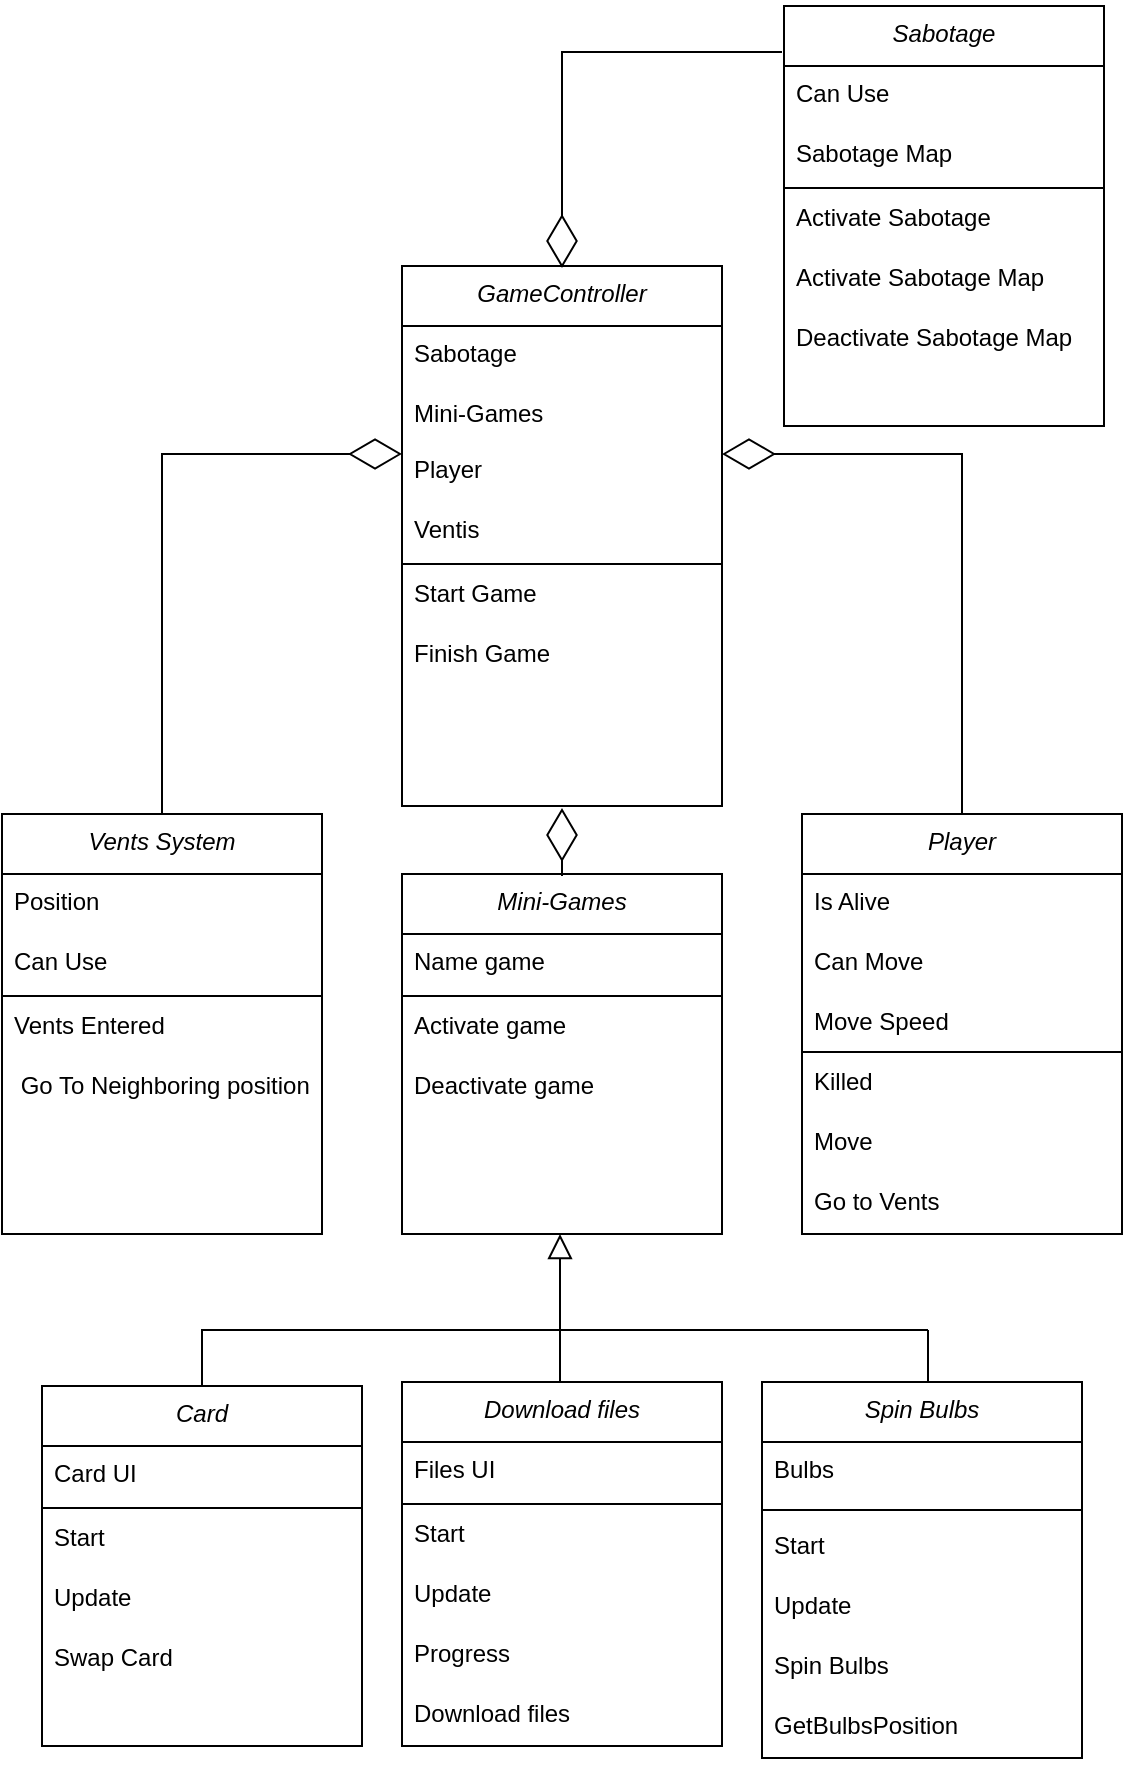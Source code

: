 <mxfile version="20.5.3"><diagram id="eXf8_Mcgz9eBEPbD9fVX" name="Page-1"><mxGraphModel dx="893" dy="2342" grid="1" gridSize="10" guides="1" tooltips="1" connect="1" arrows="1" fold="1" page="1" pageScale="1" pageWidth="827" pageHeight="1169" math="0" shadow="0"><root><mxCell id="0"/><mxCell id="1" parent="0"/><mxCell id="aCd_Epq7p-GeWAb1ItOq-1" value="Mini-Games" style="swimlane;fontStyle=2;align=center;verticalAlign=top;childLayout=stackLayout;horizontal=1;startSize=30;horizontalStack=0;resizeParent=1;resizeLast=0;collapsible=1;marginBottom=0;rounded=0;shadow=0;strokeWidth=1;" vertex="1" parent="1"><mxGeometry x="1110" y="-706" width="160" height="180" as="geometry"><mxRectangle x="230" y="140" width="160" height="26" as="alternateBounds"/></mxGeometry></mxCell><mxCell id="aCd_Epq7p-GeWAb1ItOq-2" value="Name game" style="text;align=left;verticalAlign=top;spacingLeft=4;spacingRight=4;overflow=hidden;rotatable=0;points=[[0,0.5],[1,0.5]];portConstraint=eastwest;" vertex="1" parent="aCd_Epq7p-GeWAb1ItOq-1"><mxGeometry y="30" width="160" height="30" as="geometry"/></mxCell><mxCell id="aCd_Epq7p-GeWAb1ItOq-5" value="" style="line;html=1;strokeWidth=1;align=left;verticalAlign=middle;spacingTop=-1;spacingLeft=3;spacingRight=3;rotatable=0;labelPosition=right;points=[];portConstraint=eastwest;" vertex="1" parent="aCd_Epq7p-GeWAb1ItOq-1"><mxGeometry y="60" width="160" height="2" as="geometry"/></mxCell><mxCell id="aCd_Epq7p-GeWAb1ItOq-6" value="Activate game" style="text;align=left;verticalAlign=top;spacingLeft=4;spacingRight=4;overflow=hidden;rotatable=0;points=[[0,0.5],[1,0.5]];portConstraint=eastwest;" vertex="1" parent="aCd_Epq7p-GeWAb1ItOq-1"><mxGeometry y="62" width="160" height="30" as="geometry"/></mxCell><mxCell id="aCd_Epq7p-GeWAb1ItOq-7" value="Deactivate game" style="text;align=left;verticalAlign=top;spacingLeft=4;spacingRight=4;overflow=hidden;rotatable=0;points=[[0,0.5],[1,0.5]];portConstraint=eastwest;" vertex="1" parent="aCd_Epq7p-GeWAb1ItOq-1"><mxGeometry y="92" width="160" height="30" as="geometry"/></mxCell><mxCell id="aCd_Epq7p-GeWAb1ItOq-43" value="Card" style="swimlane;fontStyle=2;align=center;verticalAlign=top;childLayout=stackLayout;horizontal=1;startSize=30;horizontalStack=0;resizeParent=1;resizeLast=0;collapsible=1;marginBottom=0;rounded=0;shadow=0;strokeWidth=1;" vertex="1" parent="1"><mxGeometry x="930" y="-450" width="160" height="180" as="geometry"><mxRectangle x="230" y="140" width="160" height="26" as="alternateBounds"/></mxGeometry></mxCell><mxCell id="aCd_Epq7p-GeWAb1ItOq-44" value="Card UI" style="text;align=left;verticalAlign=top;spacingLeft=4;spacingRight=4;overflow=hidden;rotatable=0;points=[[0,0.5],[1,0.5]];portConstraint=eastwest;" vertex="1" parent="aCd_Epq7p-GeWAb1ItOq-43"><mxGeometry y="30" width="160" height="30" as="geometry"/></mxCell><mxCell id="aCd_Epq7p-GeWAb1ItOq-45" value="" style="line;html=1;strokeWidth=1;align=left;verticalAlign=middle;spacingTop=-1;spacingLeft=3;spacingRight=3;rotatable=0;labelPosition=right;points=[];portConstraint=eastwest;" vertex="1" parent="aCd_Epq7p-GeWAb1ItOq-43"><mxGeometry y="60" width="160" height="2" as="geometry"/></mxCell><mxCell id="aCd_Epq7p-GeWAb1ItOq-46" value="Start" style="text;align=left;verticalAlign=top;spacingLeft=4;spacingRight=4;overflow=hidden;rotatable=0;points=[[0,0.5],[1,0.5]];portConstraint=eastwest;" vertex="1" parent="aCd_Epq7p-GeWAb1ItOq-43"><mxGeometry y="62" width="160" height="30" as="geometry"/></mxCell><mxCell id="aCd_Epq7p-GeWAb1ItOq-47" value="Update" style="text;align=left;verticalAlign=top;spacingLeft=4;spacingRight=4;overflow=hidden;rotatable=0;points=[[0,0.5],[1,0.5]];portConstraint=eastwest;" vertex="1" parent="aCd_Epq7p-GeWAb1ItOq-43"><mxGeometry y="92" width="160" height="30" as="geometry"/></mxCell><mxCell id="aCd_Epq7p-GeWAb1ItOq-48" value="Swap Card" style="text;align=left;verticalAlign=top;spacingLeft=4;spacingRight=4;overflow=hidden;rotatable=0;points=[[0,0.5],[1,0.5]];portConstraint=eastwest;" vertex="1" parent="aCd_Epq7p-GeWAb1ItOq-43"><mxGeometry y="122" width="160" height="30" as="geometry"/></mxCell><mxCell id="aCd_Epq7p-GeWAb1ItOq-50" value="Download files" style="swimlane;fontStyle=2;align=center;verticalAlign=top;childLayout=stackLayout;horizontal=1;startSize=30;horizontalStack=0;resizeParent=1;resizeLast=0;collapsible=1;marginBottom=0;rounded=0;shadow=0;strokeWidth=1;" vertex="1" parent="1"><mxGeometry x="1110" y="-452" width="160" height="182" as="geometry"><mxRectangle x="230" y="140" width="160" height="26" as="alternateBounds"/></mxGeometry></mxCell><mxCell id="aCd_Epq7p-GeWAb1ItOq-51" value="Files UI" style="text;align=left;verticalAlign=top;spacingLeft=4;spacingRight=4;overflow=hidden;rotatable=0;points=[[0,0.5],[1,0.5]];portConstraint=eastwest;" vertex="1" parent="aCd_Epq7p-GeWAb1ItOq-50"><mxGeometry y="30" width="160" height="30" as="geometry"/></mxCell><mxCell id="aCd_Epq7p-GeWAb1ItOq-52" value="" style="line;html=1;strokeWidth=1;align=left;verticalAlign=middle;spacingTop=-1;spacingLeft=3;spacingRight=3;rotatable=0;labelPosition=right;points=[];portConstraint=eastwest;" vertex="1" parent="aCd_Epq7p-GeWAb1ItOq-50"><mxGeometry y="60" width="160" height="2" as="geometry"/></mxCell><mxCell id="aCd_Epq7p-GeWAb1ItOq-53" value="Start" style="text;align=left;verticalAlign=top;spacingLeft=4;spacingRight=4;overflow=hidden;rotatable=0;points=[[0,0.5],[1,0.5]];portConstraint=eastwest;" vertex="1" parent="aCd_Epq7p-GeWAb1ItOq-50"><mxGeometry y="62" width="160" height="30" as="geometry"/></mxCell><mxCell id="aCd_Epq7p-GeWAb1ItOq-54" value="Update" style="text;align=left;verticalAlign=top;spacingLeft=4;spacingRight=4;overflow=hidden;rotatable=0;points=[[0,0.5],[1,0.5]];portConstraint=eastwest;" vertex="1" parent="aCd_Epq7p-GeWAb1ItOq-50"><mxGeometry y="92" width="160" height="30" as="geometry"/></mxCell><mxCell id="aCd_Epq7p-GeWAb1ItOq-55" value="Progress" style="text;align=left;verticalAlign=top;spacingLeft=4;spacingRight=4;overflow=hidden;rotatable=0;points=[[0,0.5],[1,0.5]];portConstraint=eastwest;" vertex="1" parent="aCd_Epq7p-GeWAb1ItOq-50"><mxGeometry y="122" width="160" height="30" as="geometry"/></mxCell><mxCell id="aCd_Epq7p-GeWAb1ItOq-56" value="Download files&#xa;" style="text;align=left;verticalAlign=top;spacingLeft=4;spacingRight=4;overflow=hidden;rotatable=0;points=[[0,0.5],[1,0.5]];portConstraint=eastwest;" vertex="1" parent="aCd_Epq7p-GeWAb1ItOq-50"><mxGeometry y="152" width="160" height="30" as="geometry"/></mxCell><mxCell id="aCd_Epq7p-GeWAb1ItOq-57" value="Spin Bulbs" style="swimlane;fontStyle=2;align=center;verticalAlign=top;childLayout=stackLayout;horizontal=1;startSize=30;horizontalStack=0;resizeParent=1;resizeLast=0;collapsible=1;marginBottom=0;rounded=0;shadow=0;strokeWidth=1;" vertex="1" parent="1"><mxGeometry x="1290" y="-452" width="160" height="188" as="geometry"><mxRectangle x="230" y="140" width="160" height="26" as="alternateBounds"/></mxGeometry></mxCell><mxCell id="aCd_Epq7p-GeWAb1ItOq-58" value="Bulbs" style="text;align=left;verticalAlign=top;spacingLeft=4;spacingRight=4;overflow=hidden;rotatable=0;points=[[0,0.5],[1,0.5]];portConstraint=eastwest;" vertex="1" parent="aCd_Epq7p-GeWAb1ItOq-57"><mxGeometry y="30" width="160" height="30" as="geometry"/></mxCell><mxCell id="aCd_Epq7p-GeWAb1ItOq-61" value="" style="line;html=1;strokeWidth=1;align=left;verticalAlign=middle;spacingTop=-1;spacingLeft=3;spacingRight=3;rotatable=0;labelPosition=right;points=[];portConstraint=eastwest;" vertex="1" parent="aCd_Epq7p-GeWAb1ItOq-57"><mxGeometry y="60" width="160" height="8" as="geometry"/></mxCell><mxCell id="aCd_Epq7p-GeWAb1ItOq-63" value="Start" style="text;align=left;verticalAlign=top;spacingLeft=4;spacingRight=4;overflow=hidden;rotatable=0;points=[[0,0.5],[1,0.5]];portConstraint=eastwest;" vertex="1" parent="aCd_Epq7p-GeWAb1ItOq-57"><mxGeometry y="68" width="160" height="30" as="geometry"/></mxCell><mxCell id="aCd_Epq7p-GeWAb1ItOq-64" value="Update" style="text;align=left;verticalAlign=top;spacingLeft=4;spacingRight=4;overflow=hidden;rotatable=0;points=[[0,0.5],[1,0.5]];portConstraint=eastwest;" vertex="1" parent="aCd_Epq7p-GeWAb1ItOq-57"><mxGeometry y="98" width="160" height="30" as="geometry"/></mxCell><mxCell id="aCd_Epq7p-GeWAb1ItOq-65" value="Spin Bulbs" style="text;align=left;verticalAlign=top;spacingLeft=4;spacingRight=4;overflow=hidden;rotatable=0;points=[[0,0.5],[1,0.5]];portConstraint=eastwest;" vertex="1" parent="aCd_Epq7p-GeWAb1ItOq-57"><mxGeometry y="128" width="160" height="30" as="geometry"/></mxCell><mxCell id="aCd_Epq7p-GeWAb1ItOq-107" value="GetBulbsPosition" style="text;align=left;verticalAlign=top;spacingLeft=4;spacingRight=4;overflow=hidden;rotatable=0;points=[[0,0.5],[1,0.5]];portConstraint=eastwest;" vertex="1" parent="aCd_Epq7p-GeWAb1ItOq-57"><mxGeometry y="158" width="160" height="30" as="geometry"/></mxCell><mxCell id="aCd_Epq7p-GeWAb1ItOq-66" value="GameController" style="swimlane;fontStyle=2;align=center;verticalAlign=top;childLayout=stackLayout;horizontal=1;startSize=30;horizontalStack=0;resizeParent=1;resizeLast=0;collapsible=1;marginBottom=0;rounded=0;shadow=0;strokeWidth=1;" vertex="1" parent="1"><mxGeometry x="1110" y="-1010" width="160" height="270" as="geometry"><mxRectangle x="650" y="380" width="160" height="26" as="alternateBounds"/></mxGeometry></mxCell><mxCell id="aCd_Epq7p-GeWAb1ItOq-68" value="Sabotage" style="text;align=left;verticalAlign=top;spacingLeft=4;spacingRight=4;overflow=hidden;rotatable=0;points=[[0,0.5],[1,0.5]];portConstraint=eastwest;rounded=0;shadow=0;html=0;" vertex="1" parent="aCd_Epq7p-GeWAb1ItOq-66"><mxGeometry y="30" width="160" height="30" as="geometry"/></mxCell><mxCell id="aCd_Epq7p-GeWAb1ItOq-69" value="Mini-Games" style="text;align=left;verticalAlign=top;spacingLeft=4;spacingRight=4;overflow=hidden;rotatable=0;points=[[0,0.5],[1,0.5]];portConstraint=eastwest;rounded=0;shadow=0;html=0;" vertex="1" parent="aCd_Epq7p-GeWAb1ItOq-66"><mxGeometry y="60" width="160" height="28" as="geometry"/></mxCell><mxCell id="aCd_Epq7p-GeWAb1ItOq-71" value="Player" style="text;align=left;verticalAlign=top;spacingLeft=4;spacingRight=4;overflow=hidden;rotatable=0;points=[[0,0.5],[1,0.5]];portConstraint=eastwest;" vertex="1" parent="aCd_Epq7p-GeWAb1ItOq-66"><mxGeometry y="88" width="160" height="30" as="geometry"/></mxCell><mxCell id="aCd_Epq7p-GeWAb1ItOq-72" value="Ventis" style="text;align=left;verticalAlign=top;spacingLeft=4;spacingRight=4;overflow=hidden;rotatable=0;points=[[0,0.5],[1,0.5]];portConstraint=eastwest;" vertex="1" parent="aCd_Epq7p-GeWAb1ItOq-66"><mxGeometry y="118" width="160" height="30" as="geometry"/></mxCell><mxCell id="aCd_Epq7p-GeWAb1ItOq-70" value="" style="line;html=1;strokeWidth=1;align=left;verticalAlign=middle;spacingTop=-1;spacingLeft=3;spacingRight=3;rotatable=0;labelPosition=right;points=[];portConstraint=eastwest;" vertex="1" parent="aCd_Epq7p-GeWAb1ItOq-66"><mxGeometry y="148" width="160" height="2" as="geometry"/></mxCell><mxCell id="aCd_Epq7p-GeWAb1ItOq-74" value="Start Game" style="text;align=left;verticalAlign=top;spacingLeft=4;spacingRight=4;overflow=hidden;rotatable=0;points=[[0,0.5],[1,0.5]];portConstraint=eastwest;" vertex="1" parent="aCd_Epq7p-GeWAb1ItOq-66"><mxGeometry y="150" width="160" height="30" as="geometry"/></mxCell><mxCell id="aCd_Epq7p-GeWAb1ItOq-75" value="Finish Game" style="text;align=left;verticalAlign=top;spacingLeft=4;spacingRight=4;overflow=hidden;rotatable=0;points=[[0,0.5],[1,0.5]];portConstraint=eastwest;" vertex="1" parent="aCd_Epq7p-GeWAb1ItOq-66"><mxGeometry y="180" width="160" height="30" as="geometry"/></mxCell><mxCell id="aCd_Epq7p-GeWAb1ItOq-76" value="Player" style="swimlane;fontStyle=2;align=center;verticalAlign=top;childLayout=stackLayout;horizontal=1;startSize=30;horizontalStack=0;resizeParent=1;resizeLast=0;collapsible=1;marginBottom=0;rounded=0;shadow=0;strokeWidth=1;" vertex="1" parent="1"><mxGeometry x="1310" y="-736" width="160" height="210" as="geometry"><mxRectangle x="650" y="380" width="160" height="26" as="alternateBounds"/></mxGeometry></mxCell><mxCell id="aCd_Epq7p-GeWAb1ItOq-77" value="Is Alive" style="text;align=left;verticalAlign=top;spacingLeft=4;spacingRight=4;overflow=hidden;rotatable=0;points=[[0,0.5],[1,0.5]];portConstraint=eastwest;" vertex="1" parent="aCd_Epq7p-GeWAb1ItOq-76"><mxGeometry y="30" width="160" height="30" as="geometry"/></mxCell><mxCell id="aCd_Epq7p-GeWAb1ItOq-78" value="Can Move" style="text;align=left;verticalAlign=top;spacingLeft=4;spacingRight=4;overflow=hidden;rotatable=0;points=[[0,0.5],[1,0.5]];portConstraint=eastwest;rounded=0;shadow=0;html=0;" vertex="1" parent="aCd_Epq7p-GeWAb1ItOq-76"><mxGeometry y="60" width="160" height="30" as="geometry"/></mxCell><mxCell id="aCd_Epq7p-GeWAb1ItOq-79" value="Move Speed" style="text;align=left;verticalAlign=top;spacingLeft=4;spacingRight=4;overflow=hidden;rotatable=0;points=[[0,0.5],[1,0.5]];portConstraint=eastwest;rounded=0;shadow=0;html=0;" vertex="1" parent="aCd_Epq7p-GeWAb1ItOq-76"><mxGeometry y="90" width="160" height="28" as="geometry"/></mxCell><mxCell id="aCd_Epq7p-GeWAb1ItOq-80" value="" style="line;html=1;strokeWidth=1;align=left;verticalAlign=middle;spacingTop=-1;spacingLeft=3;spacingRight=3;rotatable=0;labelPosition=right;points=[];portConstraint=eastwest;" vertex="1" parent="aCd_Epq7p-GeWAb1ItOq-76"><mxGeometry y="118" width="160" height="2" as="geometry"/></mxCell><mxCell id="aCd_Epq7p-GeWAb1ItOq-81" value="Killed" style="text;align=left;verticalAlign=top;spacingLeft=4;spacingRight=4;overflow=hidden;rotatable=0;points=[[0,0.5],[1,0.5]];portConstraint=eastwest;" vertex="1" parent="aCd_Epq7p-GeWAb1ItOq-76"><mxGeometry y="120" width="160" height="30" as="geometry"/></mxCell><mxCell id="aCd_Epq7p-GeWAb1ItOq-82" value="Move" style="text;align=left;verticalAlign=top;spacingLeft=4;spacingRight=4;overflow=hidden;rotatable=0;points=[[0,0.5],[1,0.5]];portConstraint=eastwest;" vertex="1" parent="aCd_Epq7p-GeWAb1ItOq-76"><mxGeometry y="150" width="160" height="30" as="geometry"/></mxCell><mxCell id="aCd_Epq7p-GeWAb1ItOq-83" value="Go to Vents" style="text;align=left;verticalAlign=top;spacingLeft=4;spacingRight=4;overflow=hidden;rotatable=0;points=[[0,0.5],[1,0.5]];portConstraint=eastwest;" vertex="1" parent="aCd_Epq7p-GeWAb1ItOq-76"><mxGeometry y="180" width="160" height="30" as="geometry"/></mxCell><mxCell id="aCd_Epq7p-GeWAb1ItOq-91" value="Vents System" style="swimlane;fontStyle=2;align=center;verticalAlign=top;childLayout=stackLayout;horizontal=1;startSize=30;horizontalStack=0;resizeParent=1;resizeLast=0;collapsible=1;marginBottom=0;rounded=0;shadow=0;strokeWidth=1;" vertex="1" parent="1"><mxGeometry x="910" y="-736" width="160" height="210" as="geometry"><mxRectangle x="650" y="380" width="160" height="26" as="alternateBounds"/></mxGeometry></mxCell><mxCell id="aCd_Epq7p-GeWAb1ItOq-92" value="Position" style="text;align=left;verticalAlign=top;spacingLeft=4;spacingRight=4;overflow=hidden;rotatable=0;points=[[0,0.5],[1,0.5]];portConstraint=eastwest;" vertex="1" parent="aCd_Epq7p-GeWAb1ItOq-91"><mxGeometry y="30" width="160" height="30" as="geometry"/></mxCell><mxCell id="aCd_Epq7p-GeWAb1ItOq-93" value="Can Use" style="text;align=left;verticalAlign=top;spacingLeft=4;spacingRight=4;overflow=hidden;rotatable=0;points=[[0,0.5],[1,0.5]];portConstraint=eastwest;rounded=0;shadow=0;html=0;" vertex="1" parent="aCd_Epq7p-GeWAb1ItOq-91"><mxGeometry y="60" width="160" height="30" as="geometry"/></mxCell><mxCell id="aCd_Epq7p-GeWAb1ItOq-95" value="" style="line;html=1;strokeWidth=1;align=left;verticalAlign=middle;spacingTop=-1;spacingLeft=3;spacingRight=3;rotatable=0;labelPosition=right;points=[];portConstraint=eastwest;" vertex="1" parent="aCd_Epq7p-GeWAb1ItOq-91"><mxGeometry y="90" width="160" height="2" as="geometry"/></mxCell><mxCell id="aCd_Epq7p-GeWAb1ItOq-99" value="Vents Entered" style="text;align=left;verticalAlign=top;spacingLeft=4;spacingRight=4;overflow=hidden;rotatable=0;points=[[0,0.5],[1,0.5]];portConstraint=eastwest;rounded=0;shadow=0;html=0;" vertex="1" parent="aCd_Epq7p-GeWAb1ItOq-91"><mxGeometry y="92" width="160" height="30" as="geometry"/></mxCell><mxCell id="aCd_Epq7p-GeWAb1ItOq-108" value=" Go To Neighboring position" style="text;align=left;verticalAlign=top;spacingLeft=4;spacingRight=4;overflow=hidden;rotatable=0;points=[[0,0.5],[1,0.5]];portConstraint=eastwest;rounded=0;shadow=0;html=0;" vertex="1" parent="aCd_Epq7p-GeWAb1ItOq-91"><mxGeometry y="122" width="160" height="30" as="geometry"/></mxCell><mxCell id="aCd_Epq7p-GeWAb1ItOq-100" value="Sabotage" style="swimlane;fontStyle=2;align=center;verticalAlign=top;childLayout=stackLayout;horizontal=1;startSize=30;horizontalStack=0;resizeParent=1;resizeLast=0;collapsible=1;marginBottom=0;rounded=0;shadow=0;strokeWidth=1;" vertex="1" parent="1"><mxGeometry x="1301" y="-1140" width="160" height="210" as="geometry"><mxRectangle x="650" y="380" width="160" height="26" as="alternateBounds"/></mxGeometry></mxCell><mxCell id="aCd_Epq7p-GeWAb1ItOq-101" value="Can Use" style="text;align=left;verticalAlign=top;spacingLeft=4;spacingRight=4;overflow=hidden;rotatable=0;points=[[0,0.5],[1,0.5]];portConstraint=eastwest;" vertex="1" parent="aCd_Epq7p-GeWAb1ItOq-100"><mxGeometry y="30" width="160" height="30" as="geometry"/></mxCell><mxCell id="aCd_Epq7p-GeWAb1ItOq-102" value="Sabotage Map" style="text;align=left;verticalAlign=top;spacingLeft=4;spacingRight=4;overflow=hidden;rotatable=0;points=[[0,0.5],[1,0.5]];portConstraint=eastwest;rounded=0;shadow=0;html=0;" vertex="1" parent="aCd_Epq7p-GeWAb1ItOq-100"><mxGeometry y="60" width="160" height="30" as="geometry"/></mxCell><mxCell id="aCd_Epq7p-GeWAb1ItOq-103" value="" style="line;html=1;strokeWidth=1;align=left;verticalAlign=middle;spacingTop=-1;spacingLeft=3;spacingRight=3;rotatable=0;labelPosition=right;points=[];portConstraint=eastwest;" vertex="1" parent="aCd_Epq7p-GeWAb1ItOq-100"><mxGeometry y="90" width="160" height="2" as="geometry"/></mxCell><mxCell id="aCd_Epq7p-GeWAb1ItOq-104" value="Activate Sabotage" style="text;align=left;verticalAlign=top;spacingLeft=4;spacingRight=4;overflow=hidden;rotatable=0;points=[[0,0.5],[1,0.5]];portConstraint=eastwest;rounded=0;shadow=0;html=0;" vertex="1" parent="aCd_Epq7p-GeWAb1ItOq-100"><mxGeometry y="92" width="160" height="30" as="geometry"/></mxCell><mxCell id="aCd_Epq7p-GeWAb1ItOq-105" value="Activate Sabotage Map" style="text;align=left;verticalAlign=top;spacingLeft=4;spacingRight=4;overflow=hidden;rotatable=0;points=[[0,0.5],[1,0.5]];portConstraint=eastwest;rounded=0;shadow=0;html=0;" vertex="1" parent="aCd_Epq7p-GeWAb1ItOq-100"><mxGeometry y="122" width="160" height="30" as="geometry"/></mxCell><mxCell id="aCd_Epq7p-GeWAb1ItOq-106" value="Deactivate Sabotage Map" style="text;align=left;verticalAlign=top;spacingLeft=4;spacingRight=4;overflow=hidden;rotatable=0;points=[[0,0.5],[1,0.5]];portConstraint=eastwest;rounded=0;shadow=0;html=0;" vertex="1" parent="aCd_Epq7p-GeWAb1ItOq-100"><mxGeometry y="152" width="160" height="30" as="geometry"/></mxCell><mxCell id="QoEHAtkiu6AyNjqqJ2-S-1" value="" style="endArrow=block;endSize=10;endFill=0;shadow=0;strokeWidth=1;rounded=0;edgeStyle=elbowEdgeStyle;elbow=vertical;entryX=0.5;entryY=1;entryDx=0;entryDy=0;" edge="1" parent="1"><mxGeometry width="160" relative="1" as="geometry"><mxPoint x="1010" y="-450" as="sourcePoint"/><mxPoint x="1189" y="-526" as="targetPoint"/><Array as="points"><mxPoint x="1130" y="-478"/><mxPoint x="1130" y="-478"/><mxPoint x="1070" y="-488"/></Array></mxGeometry></mxCell><mxCell id="-4QTYPfOIQf0PeObUIL6-2" value="" style="endArrow=none;html=1;rounded=0;" edge="1" parent="1"><mxGeometry width="50" height="50" relative="1" as="geometry"><mxPoint x="1189" y="-452" as="sourcePoint"/><mxPoint x="1189" y="-479" as="targetPoint"/></mxGeometry></mxCell><mxCell id="-4QTYPfOIQf0PeObUIL6-3" value="" style="endArrow=none;html=1;rounded=0;" edge="1" parent="1"><mxGeometry width="50" height="50" relative="1" as="geometry"><mxPoint x="1373" y="-452" as="sourcePoint"/><mxPoint x="1373" y="-478" as="targetPoint"/></mxGeometry></mxCell><mxCell id="-4QTYPfOIQf0PeObUIL6-4" value="" style="endArrow=none;html=1;rounded=0;" edge="1" parent="1"><mxGeometry width="50" height="50" relative="1" as="geometry"><mxPoint x="1189" y="-478" as="sourcePoint"/><mxPoint x="1373" y="-478" as="targetPoint"/></mxGeometry></mxCell><mxCell id="Fbjttwh3bE_nznxPAJwM-3" value="" style="endArrow=diamondThin;endFill=0;endSize=24;html=1;rounded=0;strokeColor=default;" edge="1" parent="1"><mxGeometry width="160" relative="1" as="geometry"><mxPoint x="990" y="-736" as="sourcePoint"/><mxPoint x="1110" y="-916" as="targetPoint"/><Array as="points"><mxPoint x="990" y="-916"/></Array></mxGeometry></mxCell><mxCell id="Fbjttwh3bE_nznxPAJwM-4" value="" style="endArrow=diamondThin;endFill=0;endSize=24;html=1;rounded=0;strokeColor=default;" edge="1" parent="1"><mxGeometry width="160" relative="1" as="geometry"><mxPoint x="1390.0" y="-736" as="sourcePoint"/><mxPoint x="1270.0" y="-916" as="targetPoint"/><Array as="points"><mxPoint x="1390.0" y="-916"/></Array></mxGeometry></mxCell><mxCell id="Fbjttwh3bE_nznxPAJwM-5" value="" style="endArrow=diamondThin;endFill=0;endSize=24;html=1;rounded=0;strokeColor=default;" edge="1" parent="1"><mxGeometry width="160" relative="1" as="geometry"><mxPoint x="1190" y="-705" as="sourcePoint"/><mxPoint x="1190" y="-739" as="targetPoint"/></mxGeometry></mxCell><mxCell id="Fbjttwh3bE_nznxPAJwM-6" value="" style="endArrow=diamondThin;endFill=0;endSize=24;html=1;rounded=0;strokeColor=default;" edge="1" parent="1"><mxGeometry width="160" relative="1" as="geometry"><mxPoint x="1300" y="-1117" as="sourcePoint"/><mxPoint x="1190" y="-1009" as="targetPoint"/><Array as="points"><mxPoint x="1190" y="-1117"/></Array></mxGeometry></mxCell></root></mxGraphModel></diagram></mxfile>